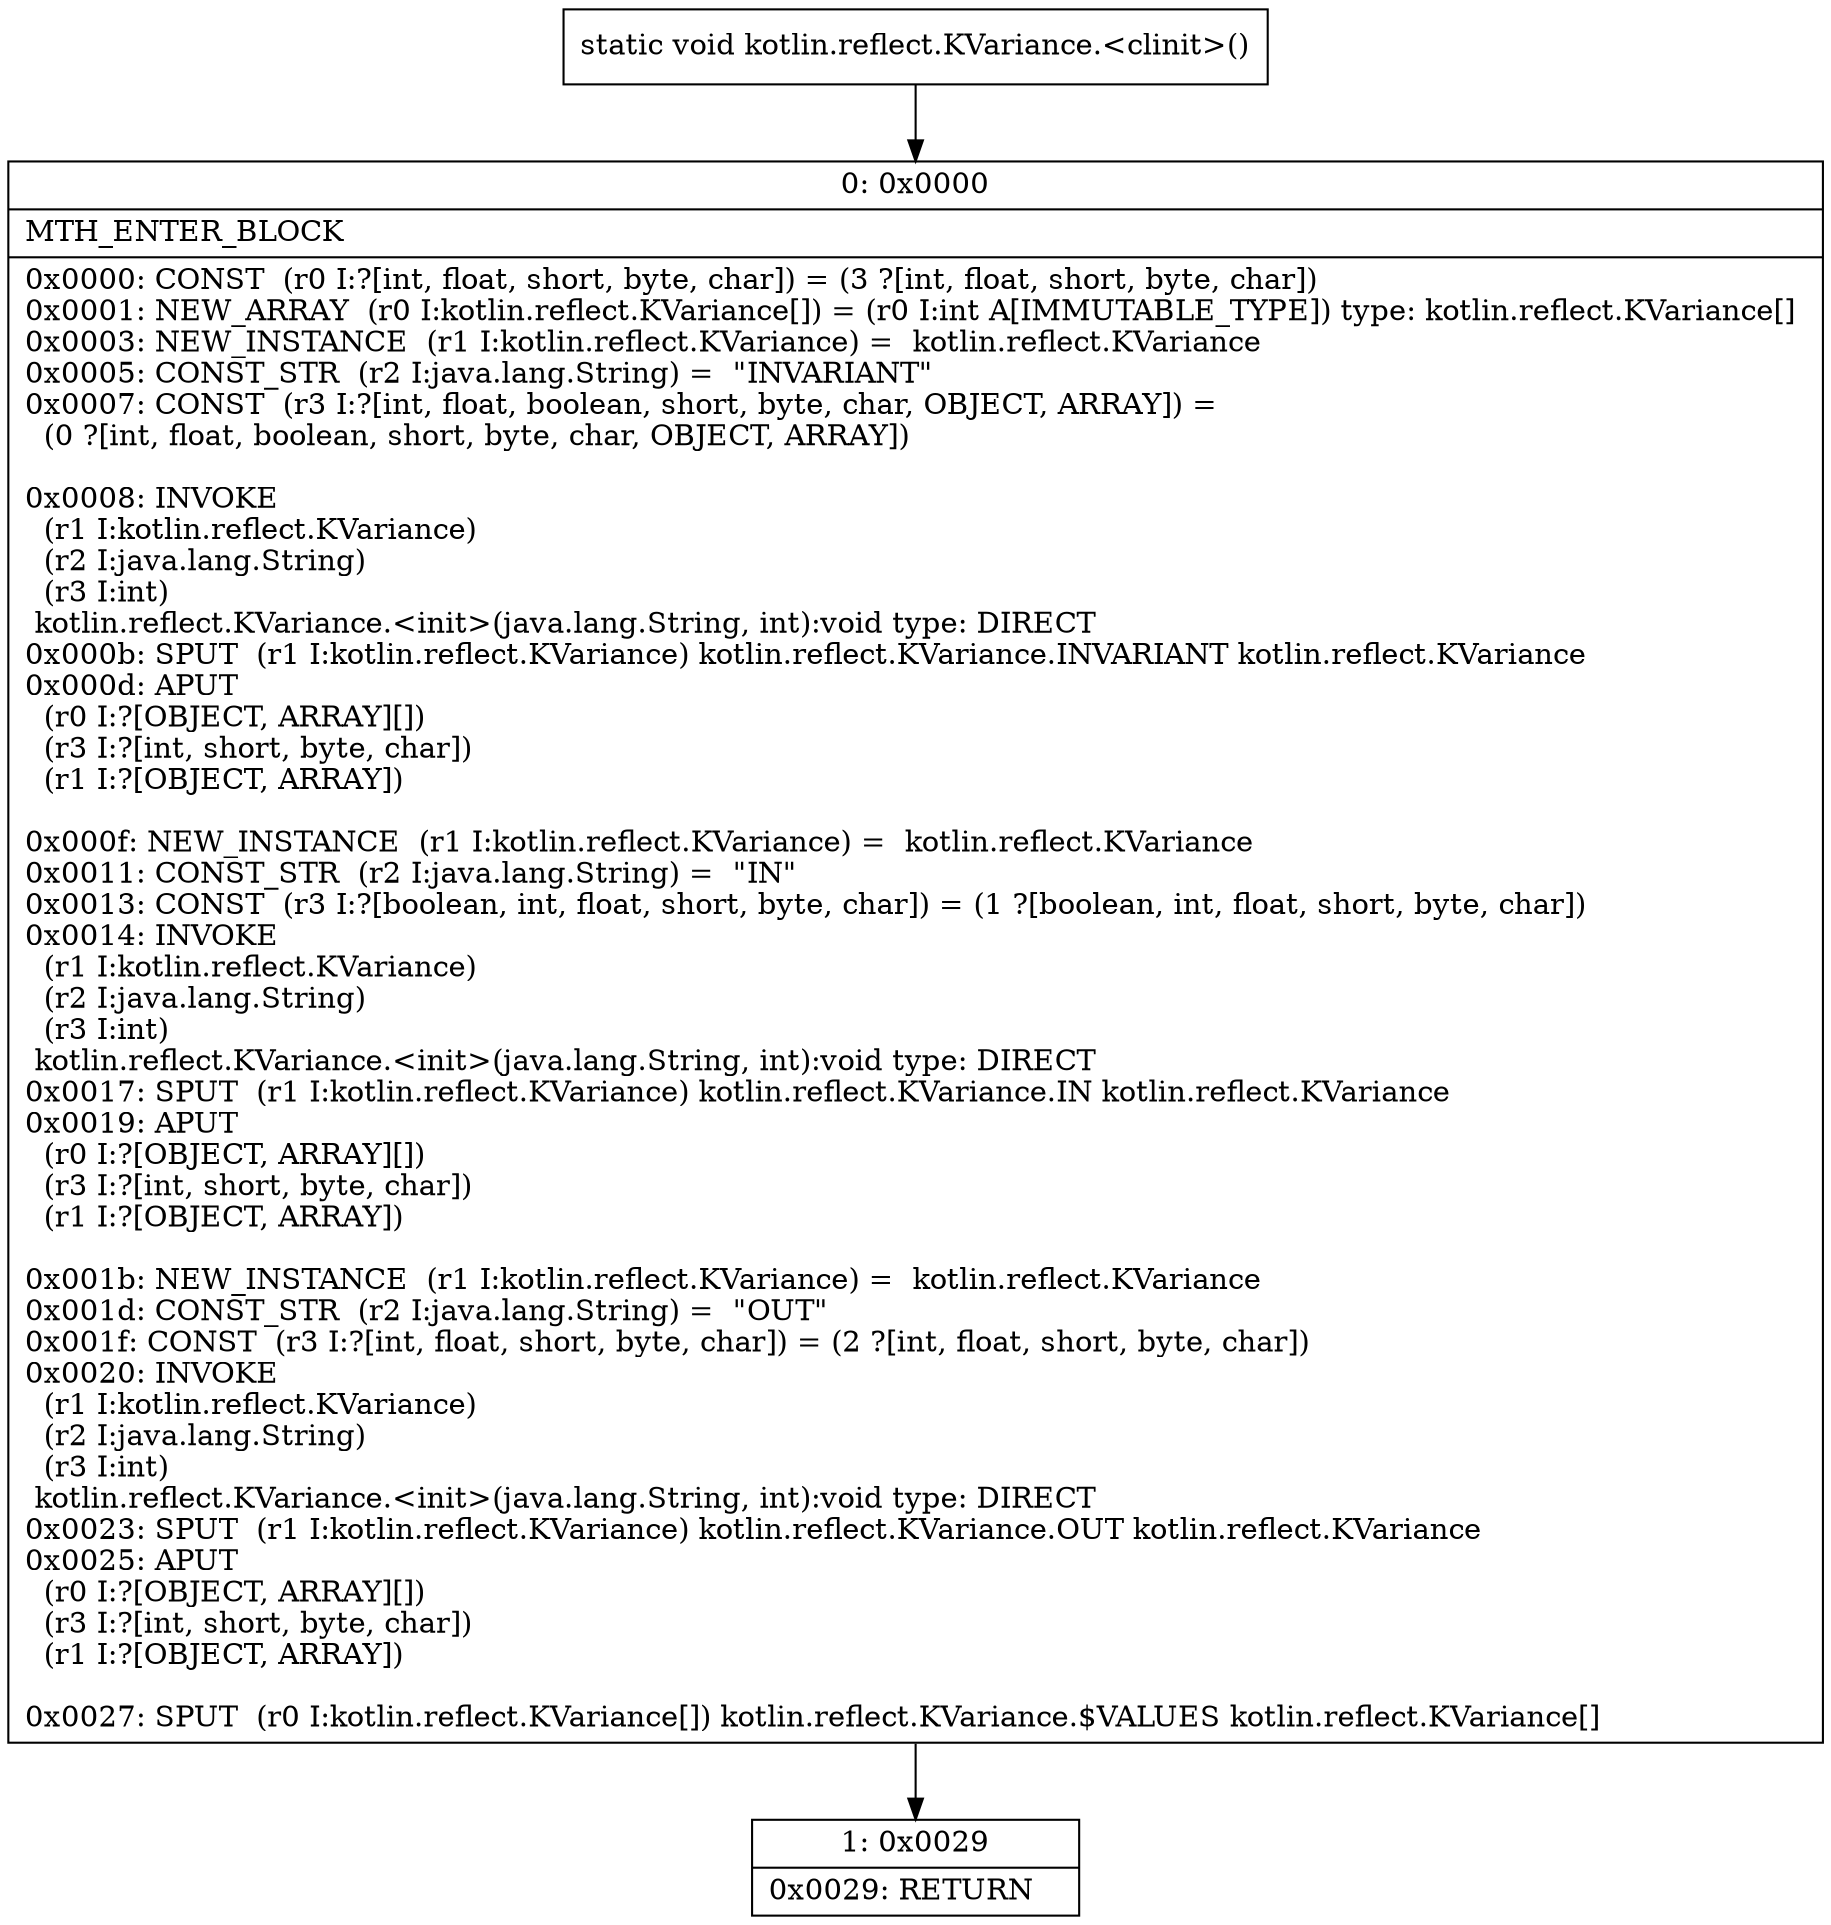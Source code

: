 digraph "CFG forkotlin.reflect.KVariance.\<clinit\>()V" {
Node_0 [shape=record,label="{0\:\ 0x0000|MTH_ENTER_BLOCK\l|0x0000: CONST  (r0 I:?[int, float, short, byte, char]) = (3 ?[int, float, short, byte, char]) \l0x0001: NEW_ARRAY  (r0 I:kotlin.reflect.KVariance[]) = (r0 I:int A[IMMUTABLE_TYPE]) type: kotlin.reflect.KVariance[] \l0x0003: NEW_INSTANCE  (r1 I:kotlin.reflect.KVariance) =  kotlin.reflect.KVariance \l0x0005: CONST_STR  (r2 I:java.lang.String) =  \"INVARIANT\" \l0x0007: CONST  (r3 I:?[int, float, boolean, short, byte, char, OBJECT, ARRAY]) = \l  (0 ?[int, float, boolean, short, byte, char, OBJECT, ARRAY])\l \l0x0008: INVOKE  \l  (r1 I:kotlin.reflect.KVariance)\l  (r2 I:java.lang.String)\l  (r3 I:int)\l kotlin.reflect.KVariance.\<init\>(java.lang.String, int):void type: DIRECT \l0x000b: SPUT  (r1 I:kotlin.reflect.KVariance) kotlin.reflect.KVariance.INVARIANT kotlin.reflect.KVariance \l0x000d: APUT  \l  (r0 I:?[OBJECT, ARRAY][])\l  (r3 I:?[int, short, byte, char])\l  (r1 I:?[OBJECT, ARRAY])\l \l0x000f: NEW_INSTANCE  (r1 I:kotlin.reflect.KVariance) =  kotlin.reflect.KVariance \l0x0011: CONST_STR  (r2 I:java.lang.String) =  \"IN\" \l0x0013: CONST  (r3 I:?[boolean, int, float, short, byte, char]) = (1 ?[boolean, int, float, short, byte, char]) \l0x0014: INVOKE  \l  (r1 I:kotlin.reflect.KVariance)\l  (r2 I:java.lang.String)\l  (r3 I:int)\l kotlin.reflect.KVariance.\<init\>(java.lang.String, int):void type: DIRECT \l0x0017: SPUT  (r1 I:kotlin.reflect.KVariance) kotlin.reflect.KVariance.IN kotlin.reflect.KVariance \l0x0019: APUT  \l  (r0 I:?[OBJECT, ARRAY][])\l  (r3 I:?[int, short, byte, char])\l  (r1 I:?[OBJECT, ARRAY])\l \l0x001b: NEW_INSTANCE  (r1 I:kotlin.reflect.KVariance) =  kotlin.reflect.KVariance \l0x001d: CONST_STR  (r2 I:java.lang.String) =  \"OUT\" \l0x001f: CONST  (r3 I:?[int, float, short, byte, char]) = (2 ?[int, float, short, byte, char]) \l0x0020: INVOKE  \l  (r1 I:kotlin.reflect.KVariance)\l  (r2 I:java.lang.String)\l  (r3 I:int)\l kotlin.reflect.KVariance.\<init\>(java.lang.String, int):void type: DIRECT \l0x0023: SPUT  (r1 I:kotlin.reflect.KVariance) kotlin.reflect.KVariance.OUT kotlin.reflect.KVariance \l0x0025: APUT  \l  (r0 I:?[OBJECT, ARRAY][])\l  (r3 I:?[int, short, byte, char])\l  (r1 I:?[OBJECT, ARRAY])\l \l0x0027: SPUT  (r0 I:kotlin.reflect.KVariance[]) kotlin.reflect.KVariance.$VALUES kotlin.reflect.KVariance[] \l}"];
Node_1 [shape=record,label="{1\:\ 0x0029|0x0029: RETURN   \l}"];
MethodNode[shape=record,label="{static void kotlin.reflect.KVariance.\<clinit\>() }"];
MethodNode -> Node_0;
Node_0 -> Node_1;
}

